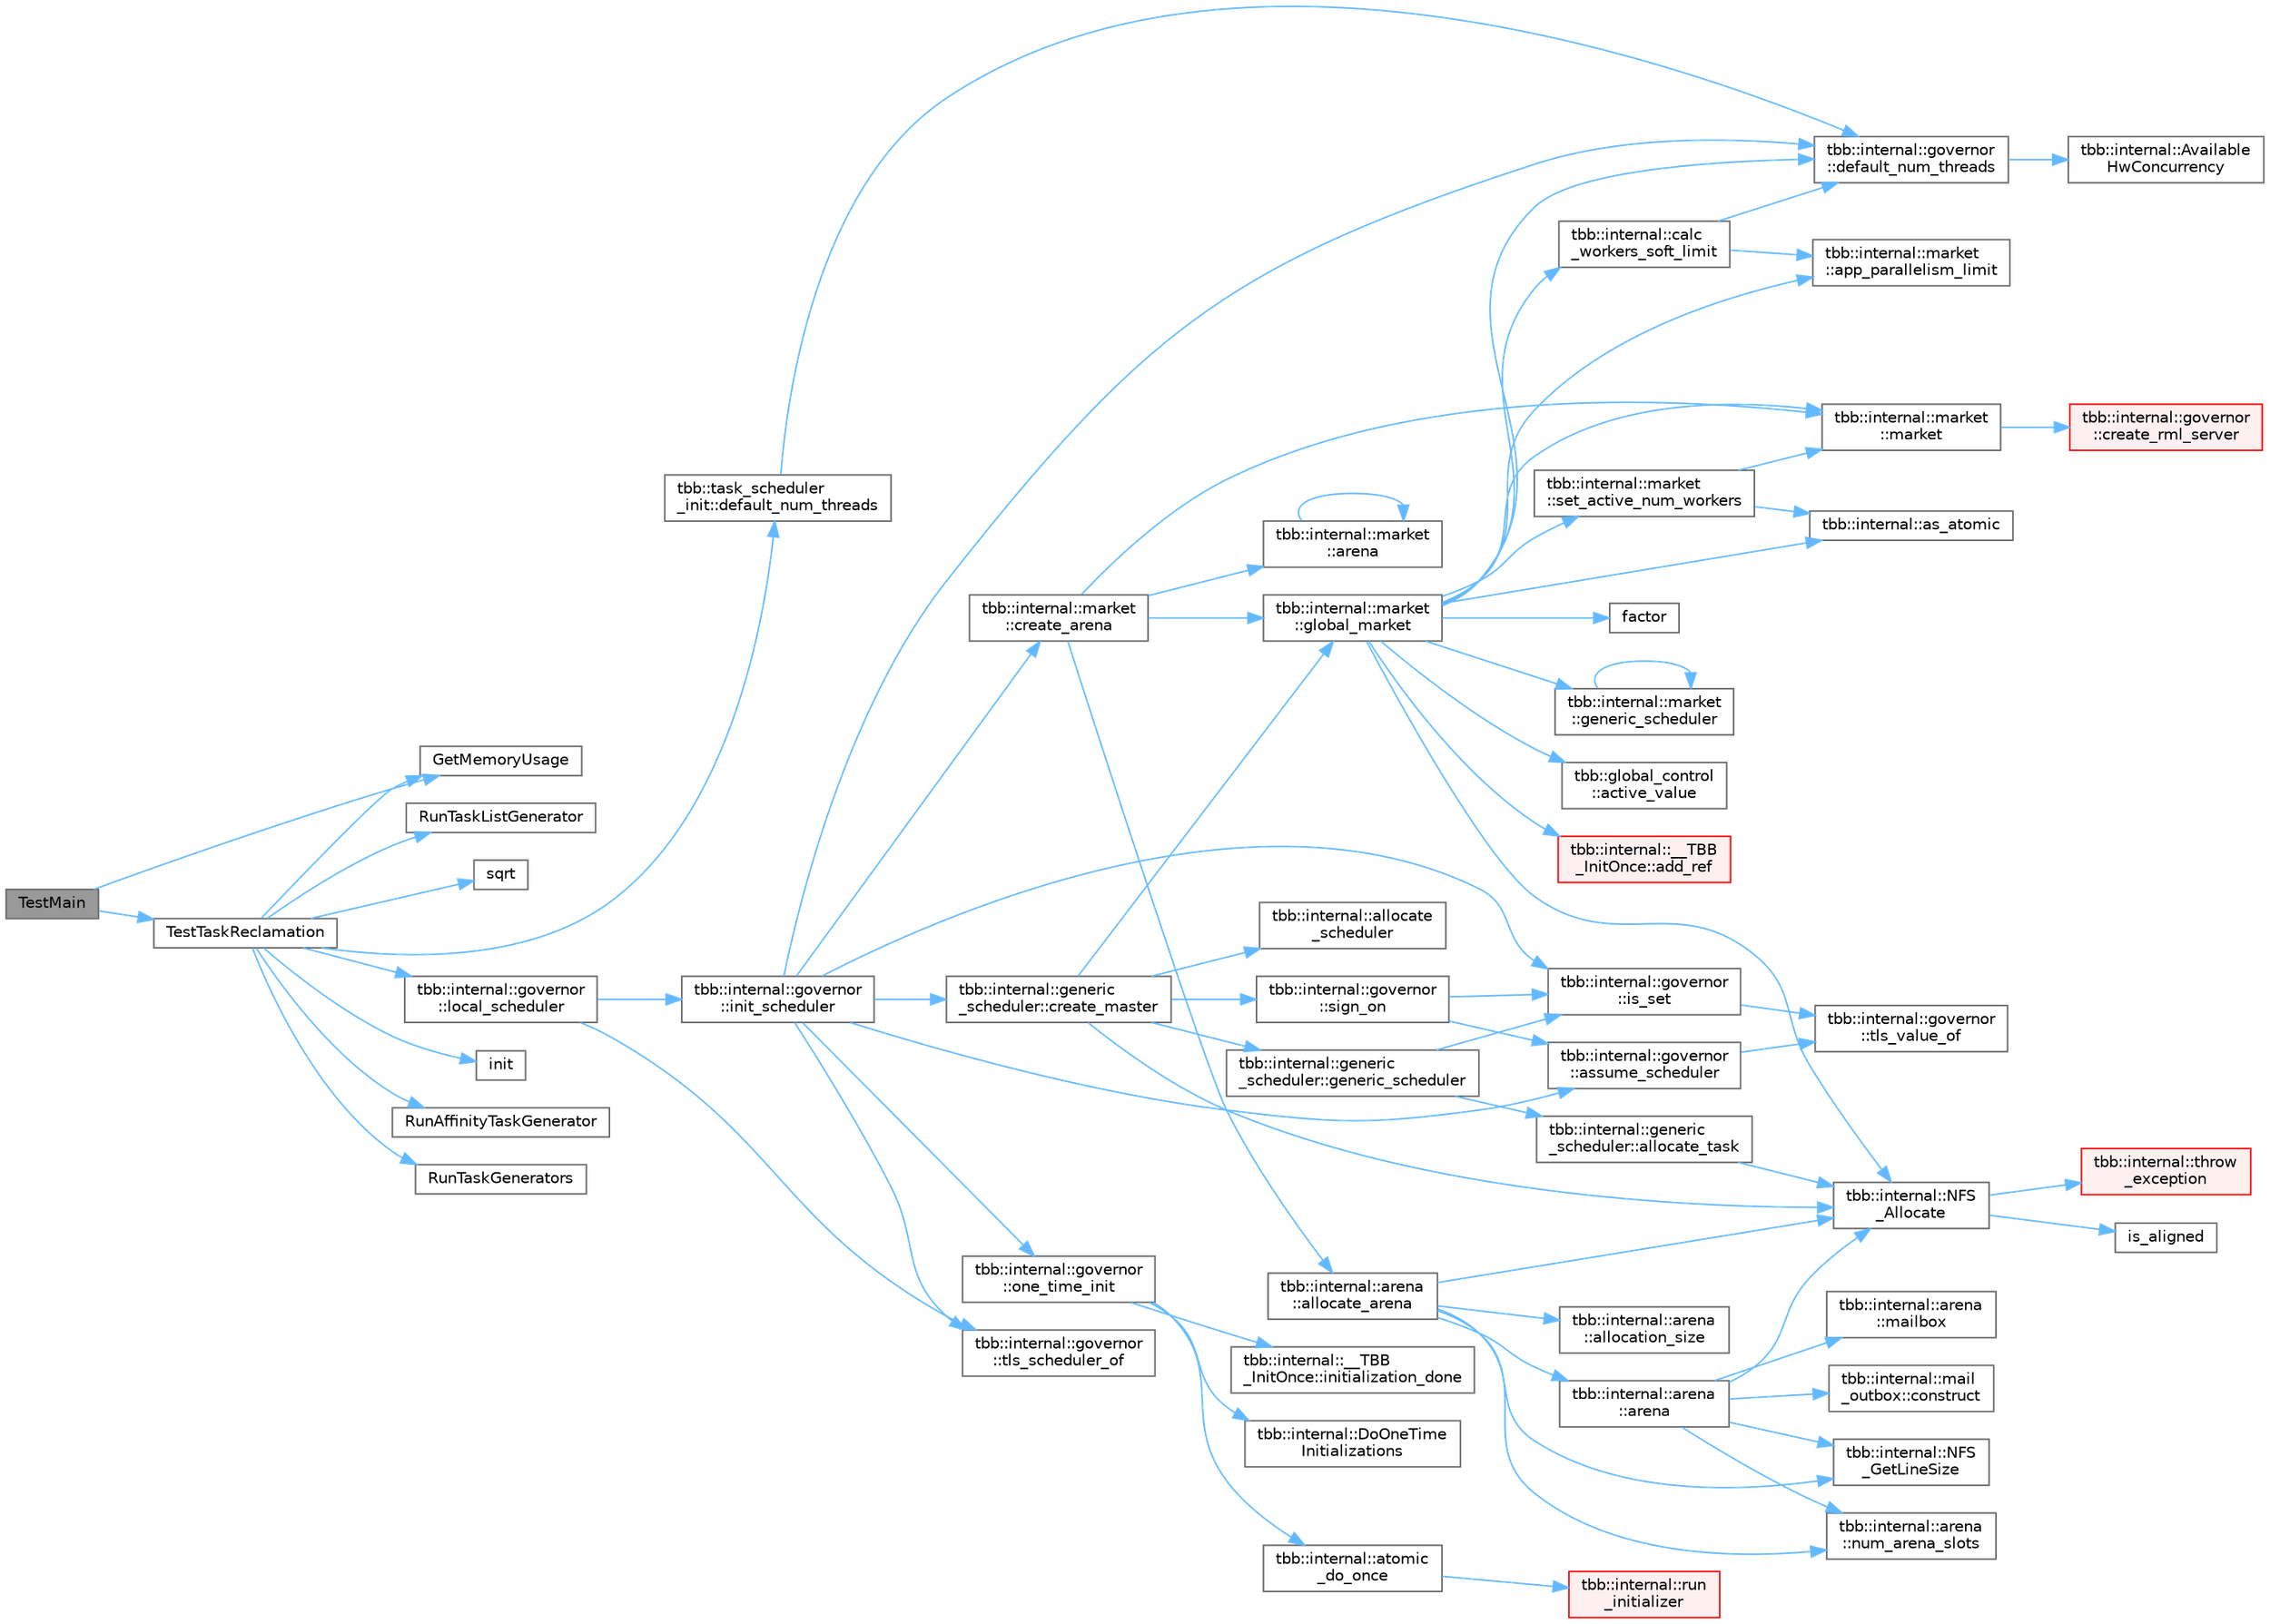 digraph "TestMain"
{
 // LATEX_PDF_SIZE
  bgcolor="transparent";
  edge [fontname=Helvetica,fontsize=10,labelfontname=Helvetica,labelfontsize=10];
  node [fontname=Helvetica,fontsize=10,shape=box,height=0.2,width=0.4];
  rankdir="LR";
  Node1 [id="Node000001",label="TestMain",height=0.2,width=0.4,color="gray40", fillcolor="grey60", style="filled", fontcolor="black",tooltip="Entry point to a TBB unit test application"];
  Node1 -> Node2 [id="edge72_Node000001_Node000002",color="steelblue1",style="solid",tooltip=" "];
  Node2 [id="Node000002",label="GetMemoryUsage",height=0.2,width=0.4,color="grey40", fillcolor="white", style="filled",URL="$harness__memory_8h.html#a2d1a7740cfec76c47e123438123dcd0c",tooltip="Return estimate of number of bytes of memory that this program is currently using."];
  Node1 -> Node3 [id="edge73_Node000001_Node000003",color="steelblue1",style="solid",tooltip=" "];
  Node3 [id="Node000003",label="TestTaskReclamation",height=0.2,width=0.4,color="grey40", fillcolor="white", style="filled",URL="$test__task__leaks_8cpp.html#a3f3903065a7dceb8e4588d3a6ac59082",tooltip="Tests whether task scheduler allows thieves to hoard task objects."];
  Node3 -> Node4 [id="edge74_Node000003_Node000004",color="steelblue1",style="solid",tooltip=" "];
  Node4 [id="Node000004",label="tbb::task_scheduler\l_init::default_num_threads",height=0.2,width=0.4,color="grey40", fillcolor="white", style="filled",URL="$classtbb_1_1task__scheduler__init.html#a7177e341a66163cbed948013dbe86c56",tooltip="Returns the number of threads TBB scheduler would create if initialized by default."];
  Node4 -> Node5 [id="edge75_Node000004_Node000005",color="steelblue1",style="solid",tooltip=" "];
  Node5 [id="Node000005",label="tbb::internal::governor\l::default_num_threads",height=0.2,width=0.4,color="grey40", fillcolor="white", style="filled",URL="$classtbb_1_1internal_1_1governor.html#a87ef607c22c347eb97ddafa4384b4f1d",tooltip=" "];
  Node5 -> Node6 [id="edge76_Node000005_Node000006",color="steelblue1",style="solid",tooltip=" "];
  Node6 [id="Node000006",label="tbb::internal::Available\lHwConcurrency",height=0.2,width=0.4,color="grey40", fillcolor="white", style="filled",URL="$namespacetbb_1_1internal.html#a5f583dafcd8d7ffeb10905c4eb509cd9",tooltip="Returns maximal parallelism level supported by the current OS configuration."];
  Node3 -> Node2 [id="edge77_Node000003_Node000002",color="steelblue1",style="solid",tooltip=" "];
  Node3 -> Node7 [id="edge78_Node000003_Node000007",color="steelblue1",style="solid",tooltip=" "];
  Node7 [id="Node000007",label="init",height=0.2,width=0.4,color="grey40", fillcolor="white", style="filled",URL="$boing_8c.html#a2858154e2009b0e6e616f313177762bc",tooltip=" "];
  Node3 -> Node8 [id="edge79_Node000003_Node000008",color="steelblue1",style="solid",tooltip=" "];
  Node8 [id="Node000008",label="tbb::internal::governor\l::local_scheduler",height=0.2,width=0.4,color="grey40", fillcolor="white", style="filled",URL="$classtbb_1_1internal_1_1governor.html#a3ee947910b77e9ab2f3c02f0d2d63c32",tooltip="Obtain the thread-local instance of the TBB scheduler."];
  Node8 -> Node9 [id="edge80_Node000008_Node000009",color="steelblue1",style="solid",tooltip=" "];
  Node9 [id="Node000009",label="tbb::internal::governor\l::init_scheduler",height=0.2,width=0.4,color="grey40", fillcolor="white", style="filled",URL="$classtbb_1_1internal_1_1governor.html#abf62b8bc4890ad846ff01349f8d46a84",tooltip="Processes scheduler initialization request (possibly nested) in a master thread"];
  Node9 -> Node10 [id="edge81_Node000009_Node000010",color="steelblue1",style="solid",tooltip=" "];
  Node10 [id="Node000010",label="tbb::internal::governor\l::assume_scheduler",height=0.2,width=0.4,color="grey40", fillcolor="white", style="filled",URL="$classtbb_1_1internal_1_1governor.html#abe1de8df4e3ecce96763951ac97540c6",tooltip="Temporarily set TLS slot to the given scheduler"];
  Node10 -> Node11 [id="edge82_Node000010_Node000011",color="steelblue1",style="solid",tooltip=" "];
  Node11 [id="Node000011",label="tbb::internal::governor\l::tls_value_of",height=0.2,width=0.4,color="grey40", fillcolor="white", style="filled",URL="$classtbb_1_1internal_1_1governor.html#a342eb43ff89d1b0da4cb9aa5417b3965",tooltip="Computes the value of the TLS"];
  Node9 -> Node12 [id="edge83_Node000009_Node000012",color="steelblue1",style="solid",tooltip=" "];
  Node12 [id="Node000012",label="tbb::internal::market\l::create_arena",height=0.2,width=0.4,color="grey40", fillcolor="white", style="filled",URL="$classtbb_1_1internal_1_1market.html#aa73a40282b782676f30f27dcde0ea967",tooltip="Creates an arena object"];
  Node12 -> Node13 [id="edge84_Node000012_Node000013",color="steelblue1",style="solid",tooltip=" "];
  Node13 [id="Node000013",label="tbb::internal::arena\l::allocate_arena",height=0.2,width=0.4,color="grey40", fillcolor="white", style="filled",URL="$classtbb_1_1internal_1_1arena.html#ad42305a844f6c9dc93b6d1c8c0302238",tooltip="Allocate an instance of arena."];
  Node13 -> Node14 [id="edge85_Node000013_Node000014",color="steelblue1",style="solid",tooltip=" "];
  Node14 [id="Node000014",label="tbb::internal::arena\l::allocation_size",height=0.2,width=0.4,color="grey40", fillcolor="white", style="filled",URL="$classtbb_1_1internal_1_1arena.html#a88bd4bed45e6ca7bcba05e568717be3b",tooltip=" "];
  Node13 -> Node15 [id="edge86_Node000013_Node000015",color="steelblue1",style="solid",tooltip=" "];
  Node15 [id="Node000015",label="tbb::internal::arena\l::arena",height=0.2,width=0.4,color="grey40", fillcolor="white", style="filled",URL="$classtbb_1_1internal_1_1arena.html#ad3b28deb1fcb30cb533ea7b655819d6b",tooltip="Constructor"];
  Node15 -> Node16 [id="edge87_Node000015_Node000016",color="steelblue1",style="solid",tooltip=" "];
  Node16 [id="Node000016",label="tbb::internal::mail\l_outbox::construct",height=0.2,width=0.4,color="grey40", fillcolor="white", style="filled",URL="$classtbb_1_1internal_1_1mail__outbox.html#af6072a4a688633e6e754cf93f541e2cb",tooltip="Construct *this as a mailbox from zeroed memory."];
  Node15 -> Node17 [id="edge88_Node000015_Node000017",color="steelblue1",style="solid",tooltip=" "];
  Node17 [id="Node000017",label="tbb::internal::arena\l::mailbox",height=0.2,width=0.4,color="grey40", fillcolor="white", style="filled",URL="$classtbb_1_1internal_1_1arena.html#aa0c057046899d3ab934c8aaf66b92673",tooltip="Get reference to mailbox corresponding to given affinity_id."];
  Node15 -> Node18 [id="edge89_Node000015_Node000018",color="steelblue1",style="solid",tooltip=" "];
  Node18 [id="Node000018",label="tbb::internal::NFS\l_Allocate",height=0.2,width=0.4,color="grey40", fillcolor="white", style="filled",URL="$namespacetbb_1_1internal.html#a395611542e21705f49de2a06e2c88f59",tooltip=" "];
  Node18 -> Node19 [id="edge90_Node000018_Node000019",color="steelblue1",style="solid",tooltip=" "];
  Node19 [id="Node000019",label="is_aligned",height=0.2,width=0.4,color="grey40", fillcolor="white", style="filled",URL="$harness_8h.html#a2cd6d606b7a354545b2cdecca67efa44",tooltip=" "];
  Node18 -> Node20 [id="edge91_Node000018_Node000020",color="steelblue1",style="solid",tooltip=" "];
  Node20 [id="Node000020",label="tbb::internal::throw\l_exception",height=0.2,width=0.4,color="red", fillcolor="#FFF0F0", style="filled",URL="$namespacetbb_1_1internal.html#a61a681f9fd15fdb055f7725d6416ddf4",tooltip="Versionless convenience wrapper for throw_exception_v4()"];
  Node15 -> Node22 [id="edge92_Node000015_Node000022",color="steelblue1",style="solid",tooltip=" "];
  Node22 [id="Node000022",label="tbb::internal::NFS\l_GetLineSize",height=0.2,width=0.4,color="grey40", fillcolor="white", style="filled",URL="$namespacetbb_1_1internal.html#a9694b519576433b7ce9af226bfc7c422",tooltip=" "];
  Node15 -> Node23 [id="edge93_Node000015_Node000023",color="steelblue1",style="solid",tooltip=" "];
  Node23 [id="Node000023",label="tbb::internal::arena\l::num_arena_slots",height=0.2,width=0.4,color="grey40", fillcolor="white", style="filled",URL="$classtbb_1_1internal_1_1arena.html#a315d666efe28ecd0fb6aa70f2da0eb37",tooltip=" "];
  Node13 -> Node18 [id="edge94_Node000013_Node000018",color="steelblue1",style="solid",tooltip=" "];
  Node13 -> Node22 [id="edge95_Node000013_Node000022",color="steelblue1",style="solid",tooltip=" "];
  Node13 -> Node23 [id="edge96_Node000013_Node000023",color="steelblue1",style="solid",tooltip=" "];
  Node12 -> Node24 [id="edge97_Node000012_Node000024",color="steelblue1",style="solid",tooltip=" "];
  Node24 [id="Node000024",label="tbb::internal::market\l::arena",height=0.2,width=0.4,color="grey40", fillcolor="white", style="filled",URL="$classtbb_1_1internal_1_1market.html#adc288c92e3de5dd87e56ab61885cf63e",tooltip=" "];
  Node24 -> Node24 [id="edge98_Node000024_Node000024",color="steelblue1",style="solid",tooltip=" "];
  Node12 -> Node25 [id="edge99_Node000012_Node000025",color="steelblue1",style="solid",tooltip=" "];
  Node25 [id="Node000025",label="tbb::internal::market\l::global_market",height=0.2,width=0.4,color="grey40", fillcolor="white", style="filled",URL="$classtbb_1_1internal_1_1market.html#a08ccaf89d501a9e56912eb5bd624066f",tooltip="Factory method creating new market object"];
  Node25 -> Node26 [id="edge100_Node000025_Node000026",color="steelblue1",style="solid",tooltip=" "];
  Node26 [id="Node000026",label="tbb::global_control\l::active_value",height=0.2,width=0.4,color="grey40", fillcolor="white", style="filled",URL="$classtbb_1_1global__control.html#a8451d931cfc205d896ca2da26fe123ff",tooltip=" "];
  Node25 -> Node27 [id="edge101_Node000025_Node000027",color="steelblue1",style="solid",tooltip=" "];
  Node27 [id="Node000027",label="tbb::internal::__TBB\l_InitOnce::add_ref",height=0.2,width=0.4,color="red", fillcolor="#FFF0F0", style="filled",URL="$classtbb_1_1internal_1_1_____t_b_b___init_once.html#aeb552d69cd0db07e0ec3526c22e8899a",tooltip="Add reference to resources. If first reference added, acquire the resources."];
  Node25 -> Node35 [id="edge102_Node000025_Node000035",color="steelblue1",style="solid",tooltip=" "];
  Node35 [id="Node000035",label="tbb::internal::market\l::app_parallelism_limit",height=0.2,width=0.4,color="grey40", fillcolor="white", style="filled",URL="$classtbb_1_1internal_1_1market.html#a857327e374da8c7bb5c4b529aca05405",tooltip="Reports active parallelism level according to user's settings"];
  Node25 -> Node36 [id="edge103_Node000025_Node000036",color="steelblue1",style="solid",tooltip=" "];
  Node36 [id="Node000036",label="tbb::internal::as_atomic",height=0.2,width=0.4,color="grey40", fillcolor="white", style="filled",URL="$namespacetbb_1_1internal.html#a958f482f9d5f3476ca70610af5336040",tooltip=" "];
  Node25 -> Node37 [id="edge104_Node000025_Node000037",color="steelblue1",style="solid",tooltip=" "];
  Node37 [id="Node000037",label="tbb::internal::calc\l_workers_soft_limit",height=0.2,width=0.4,color="grey40", fillcolor="white", style="filled",URL="$namespacetbb_1_1internal.html#aa59c19a68c963626ba810d72317f0d18",tooltip=" "];
  Node37 -> Node35 [id="edge105_Node000037_Node000035",color="steelblue1",style="solid",tooltip=" "];
  Node37 -> Node5 [id="edge106_Node000037_Node000005",color="steelblue1",style="solid",tooltip=" "];
  Node25 -> Node5 [id="edge107_Node000025_Node000005",color="steelblue1",style="solid",tooltip=" "];
  Node25 -> Node38 [id="edge108_Node000025_Node000038",color="steelblue1",style="solid",tooltip=" "];
  Node38 [id="Node000038",label="factor",height=0.2,width=0.4,color="grey40", fillcolor="white", style="filled",URL="$fft_8c.html#a13b942e46c2348d4cfe7bced3e905d1d",tooltip=" "];
  Node25 -> Node39 [id="edge109_Node000025_Node000039",color="steelblue1",style="solid",tooltip=" "];
  Node39 [id="Node000039",label="tbb::internal::market\l::generic_scheduler",height=0.2,width=0.4,color="grey40", fillcolor="white", style="filled",URL="$classtbb_1_1internal_1_1market.html#a9acd4f7b134e3bcd5625ce386ec7db60",tooltip=" "];
  Node39 -> Node39 [id="edge110_Node000039_Node000039",color="steelblue1",style="solid",tooltip=" "];
  Node25 -> Node40 [id="edge111_Node000025_Node000040",color="steelblue1",style="solid",tooltip=" "];
  Node40 [id="Node000040",label="tbb::internal::market\l::market",height=0.2,width=0.4,color="grey40", fillcolor="white", style="filled",URL="$classtbb_1_1internal_1_1market.html#acdbf87ad0efe5f3e224d88ecb2536e93",tooltip="Constructor"];
  Node40 -> Node41 [id="edge112_Node000040_Node000041",color="steelblue1",style="solid",tooltip=" "];
  Node41 [id="Node000041",label="tbb::internal::governor\l::create_rml_server",height=0.2,width=0.4,color="red", fillcolor="#FFF0F0", style="filled",URL="$classtbb_1_1internal_1_1governor.html#aec70bdc2a20ee8377a1676dd3b4c843b",tooltip=" "];
  Node25 -> Node18 [id="edge113_Node000025_Node000018",color="steelblue1",style="solid",tooltip=" "];
  Node25 -> Node44 [id="edge114_Node000025_Node000044",color="steelblue1",style="solid",tooltip=" "];
  Node44 [id="Node000044",label="tbb::internal::market\l::set_active_num_workers",height=0.2,width=0.4,color="grey40", fillcolor="white", style="filled",URL="$classtbb_1_1internal_1_1market.html#a50bb92619e74a81b3f8552ccca139c9f",tooltip="Set number of active workers"];
  Node44 -> Node36 [id="edge115_Node000044_Node000036",color="steelblue1",style="solid",tooltip=" "];
  Node44 -> Node40 [id="edge116_Node000044_Node000040",color="steelblue1",style="solid",tooltip=" "];
  Node12 -> Node40 [id="edge117_Node000012_Node000040",color="steelblue1",style="solid",tooltip=" "];
  Node9 -> Node45 [id="edge118_Node000009_Node000045",color="steelblue1",style="solid",tooltip=" "];
  Node45 [id="Node000045",label="tbb::internal::generic\l_scheduler::create_master",height=0.2,width=0.4,color="grey40", fillcolor="white", style="filled",URL="$classtbb_1_1internal_1_1generic__scheduler.html#ac7fb04a73dbb75dd8db5c9637bfadeae",tooltip="Initialize a scheduler for a master thread."];
  Node45 -> Node46 [id="edge119_Node000045_Node000046",color="steelblue1",style="solid",tooltip=" "];
  Node46 [id="Node000046",label="tbb::internal::allocate\l_scheduler",height=0.2,width=0.4,color="grey40", fillcolor="white", style="filled",URL="$namespacetbb_1_1internal.html#a92d3a8ab5ddffa18bed996f6ae90b614",tooltip=" "];
  Node45 -> Node47 [id="edge120_Node000045_Node000047",color="steelblue1",style="solid",tooltip=" "];
  Node47 [id="Node000047",label="tbb::internal::generic\l_scheduler::generic_scheduler",height=0.2,width=0.4,color="grey40", fillcolor="white", style="filled",URL="$classtbb_1_1internal_1_1generic__scheduler.html#a838f6ccf79d7ee8a55843de2f8004759",tooltip=" "];
  Node47 -> Node48 [id="edge121_Node000047_Node000048",color="steelblue1",style="solid",tooltip=" "];
  Node48 [id="Node000048",label="tbb::internal::generic\l_scheduler::allocate_task",height=0.2,width=0.4,color="grey40", fillcolor="white", style="filled",URL="$classtbb_1_1internal_1_1generic__scheduler.html#aa0d316e9f3063c6b57fa21e0716d4d77",tooltip="Allocate task object, either from the heap or a free list."];
  Node48 -> Node18 [id="edge122_Node000048_Node000018",color="steelblue1",style="solid",tooltip=" "];
  Node47 -> Node30 [id="edge123_Node000047_Node000030",color="steelblue1",style="solid",tooltip=" "];
  Node30 [id="Node000030",label="tbb::internal::governor\l::is_set",height=0.2,width=0.4,color="grey40", fillcolor="white", style="filled",URL="$classtbb_1_1internal_1_1governor.html#a14d4453f34a770b1c983c2ed38570e31",tooltip="Used to check validity of the local scheduler TLS contents."];
  Node30 -> Node11 [id="edge124_Node000030_Node000011",color="steelblue1",style="solid",tooltip=" "];
  Node45 -> Node25 [id="edge125_Node000045_Node000025",color="steelblue1",style="solid",tooltip=" "];
  Node45 -> Node18 [id="edge126_Node000045_Node000018",color="steelblue1",style="solid",tooltip=" "];
  Node45 -> Node49 [id="edge127_Node000045_Node000049",color="steelblue1",style="solid",tooltip=" "];
  Node49 [id="Node000049",label="tbb::internal::governor\l::sign_on",height=0.2,width=0.4,color="grey40", fillcolor="white", style="filled",URL="$classtbb_1_1internal_1_1governor.html#ab6b7ba04ea2b541819b659219fc42ae7",tooltip="Register TBB scheduler instance in thread-local storage."];
  Node49 -> Node10 [id="edge128_Node000049_Node000010",color="steelblue1",style="solid",tooltip=" "];
  Node49 -> Node30 [id="edge129_Node000049_Node000030",color="steelblue1",style="solid",tooltip=" "];
  Node9 -> Node5 [id="edge130_Node000009_Node000005",color="steelblue1",style="solid",tooltip=" "];
  Node9 -> Node30 [id="edge131_Node000009_Node000030",color="steelblue1",style="solid",tooltip=" "];
  Node9 -> Node50 [id="edge132_Node000009_Node000050",color="steelblue1",style="solid",tooltip=" "];
  Node50 [id="Node000050",label="tbb::internal::governor\l::one_time_init",height=0.2,width=0.4,color="grey40", fillcolor="white", style="filled",URL="$classtbb_1_1internal_1_1governor.html#afe9a6e0c86063b682a133234ca3a2f2b",tooltip=" "];
  Node50 -> Node51 [id="edge133_Node000050_Node000051",color="steelblue1",style="solid",tooltip=" "];
  Node51 [id="Node000051",label="tbb::internal::atomic\l_do_once",height=0.2,width=0.4,color="grey40", fillcolor="white", style="filled",URL="$namespacetbb_1_1internal.html#a1082394ca8392ef2aa6795b57a756fa5",tooltip="One-time initialization function"];
  Node51 -> Node52 [id="edge134_Node000051_Node000052",color="steelblue1",style="solid",tooltip=" "];
  Node52 [id="Node000052",label="tbb::internal::run\l_initializer",height=0.2,width=0.4,color="red", fillcolor="#FFF0F0", style="filled",URL="$namespacetbb_1_1internal.html#a4c2293788c0e215e6f6f44ea162b3bc7",tooltip=" "];
  Node50 -> Node54 [id="edge135_Node000050_Node000054",color="steelblue1",style="solid",tooltip=" "];
  Node54 [id="Node000054",label="tbb::internal::DoOneTime\lInitializations",height=0.2,width=0.4,color="grey40", fillcolor="white", style="filled",URL="$namespacetbb_1_1internal.html#a66931f1de2fe17bad8867074cc504825",tooltip="Performs thread-safe lazy one-time general TBB initialization."];
  Node50 -> Node55 [id="edge136_Node000050_Node000055",color="steelblue1",style="solid",tooltip=" "];
  Node55 [id="Node000055",label="tbb::internal::__TBB\l_InitOnce::initialization_done",height=0.2,width=0.4,color="grey40", fillcolor="white", style="filled",URL="$classtbb_1_1internal_1_1_____t_b_b___init_once.html#a3d6e09b5b23edf10600c2ae2e6469659",tooltip=" "];
  Node9 -> Node31 [id="edge137_Node000009_Node000031",color="steelblue1",style="solid",tooltip=" "];
  Node31 [id="Node000031",label="tbb::internal::governor\l::tls_scheduler_of",height=0.2,width=0.4,color="grey40", fillcolor="white", style="filled",URL="$classtbb_1_1internal_1_1governor.html#ac548fe43e4264fc8aa664790ccde3c99",tooltip="Converts TLS value to the scheduler pointer"];
  Node8 -> Node31 [id="edge138_Node000008_Node000031",color="steelblue1",style="solid",tooltip=" "];
  Node3 -> Node56 [id="edge139_Node000003_Node000056",color="steelblue1",style="solid",tooltip=" "];
  Node56 [id="Node000056",label="RunAffinityTaskGenerator",height=0.2,width=0.4,color="grey40", fillcolor="white", style="filled",URL="$test__task__leaks_8cpp.html#a188da6c1916a9b31709efbec864f1f59",tooltip=" "];
  Node3 -> Node57 [id="edge140_Node000003_Node000057",color="steelblue1",style="solid",tooltip=" "];
  Node57 [id="Node000057",label="RunTaskGenerators",height=0.2,width=0.4,color="grey40", fillcolor="white", style="filled",URL="$test__task__leaks_8cpp.html#a7031efab04d0ee18bebd99cd7325ae0f",tooltip=" "];
  Node3 -> Node58 [id="edge141_Node000003_Node000058",color="steelblue1",style="solid",tooltip=" "];
  Node58 [id="Node000058",label="RunTaskListGenerator",height=0.2,width=0.4,color="grey40", fillcolor="white", style="filled",URL="$test__task__leaks_8cpp.html#a339262484c87d609482058fecbb76696",tooltip=" "];
  Node3 -> Node59 [id="edge142_Node000003_Node000059",color="steelblue1",style="solid",tooltip=" "];
  Node59 [id="Node000059",label="sqrt",height=0.2,width=0.4,color="grey40", fillcolor="white", style="filled",URL="$_array_cwise_unary_ops_8h.html#a656b9217a2fcb6de59dc8d1eb3079cc7",tooltip=" "];
}
